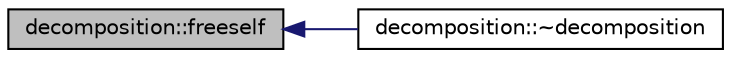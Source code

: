 digraph "decomposition::freeself"
{
  edge [fontname="Helvetica",fontsize="10",labelfontname="Helvetica",labelfontsize="10"];
  node [fontname="Helvetica",fontsize="10",shape=record];
  rankdir="LR";
  Node257 [label="decomposition::freeself",height=0.2,width=0.4,color="black", fillcolor="grey75", style="filled", fontcolor="black"];
  Node257 -> Node258 [dir="back",color="midnightblue",fontsize="10",style="solid",fontname="Helvetica"];
  Node258 [label="decomposition::~decomposition",height=0.2,width=0.4,color="black", fillcolor="white", style="filled",URL="$d3/d2b/classdecomposition.html#a3dd914483ded567dd02ea8842aa54911"];
}
